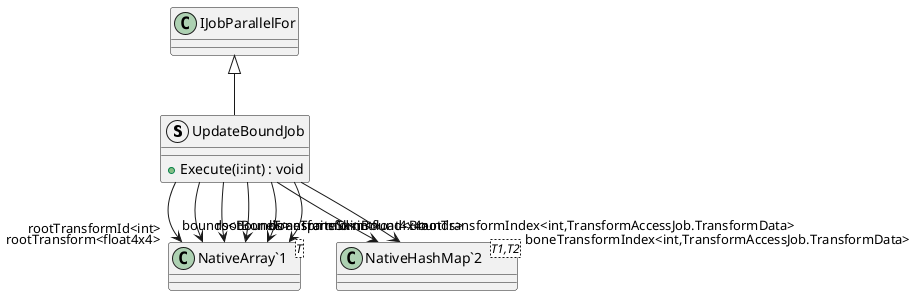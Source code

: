 @startuml
struct UpdateBoundJob {
    + Execute(i:int) : void
}
class "NativeArray`1"<T> {
}
class "NativeHashMap`2"<T1,T2> {
}
IJobParallelFor <|-- UpdateBoundJob
UpdateBoundJob --> "rootTransformId<int>" "NativeArray`1"
UpdateBoundJob --> "rootBoneTransformId<int>" "NativeArray`1"
UpdateBoundJob --> "rootTransform<float4x4>" "NativeArray`1"
UpdateBoundJob --> "boneTransform<float4x4>" "NativeArray`1"
UpdateBoundJob --> "rootTransformIndex<int,TransformAccessJob.TransformData>" "NativeHashMap`2"
UpdateBoundJob --> "boneTransformIndex<int,TransformAccessJob.TransformData>" "NativeHashMap`2"
UpdateBoundJob --> "spriteSkinBound<Bounds>" "NativeArray`1"
UpdateBoundJob --> "bounds<Bounds>" "NativeArray`1"
@enduml
